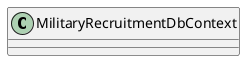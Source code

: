 @startuml
class MilitaryRecruitmentDbContext {
    ' + Vacancies : DbSet<Vacancy> <<get>> <<set>>
    ' + Candidates : DbSet<Candidate> <<get>> <<set>>
    ' + Applications : DbSet<Application> <<get>> <<set>>
    ' + MilitaryRecruitmentDbContext(options:DbContextOptions<MilitaryRecruitmentDbContext>)
}
' "IdentityDbContext`1" "<AppUser>" <|-- MilitaryRecruitmentDbContext
@enduml
